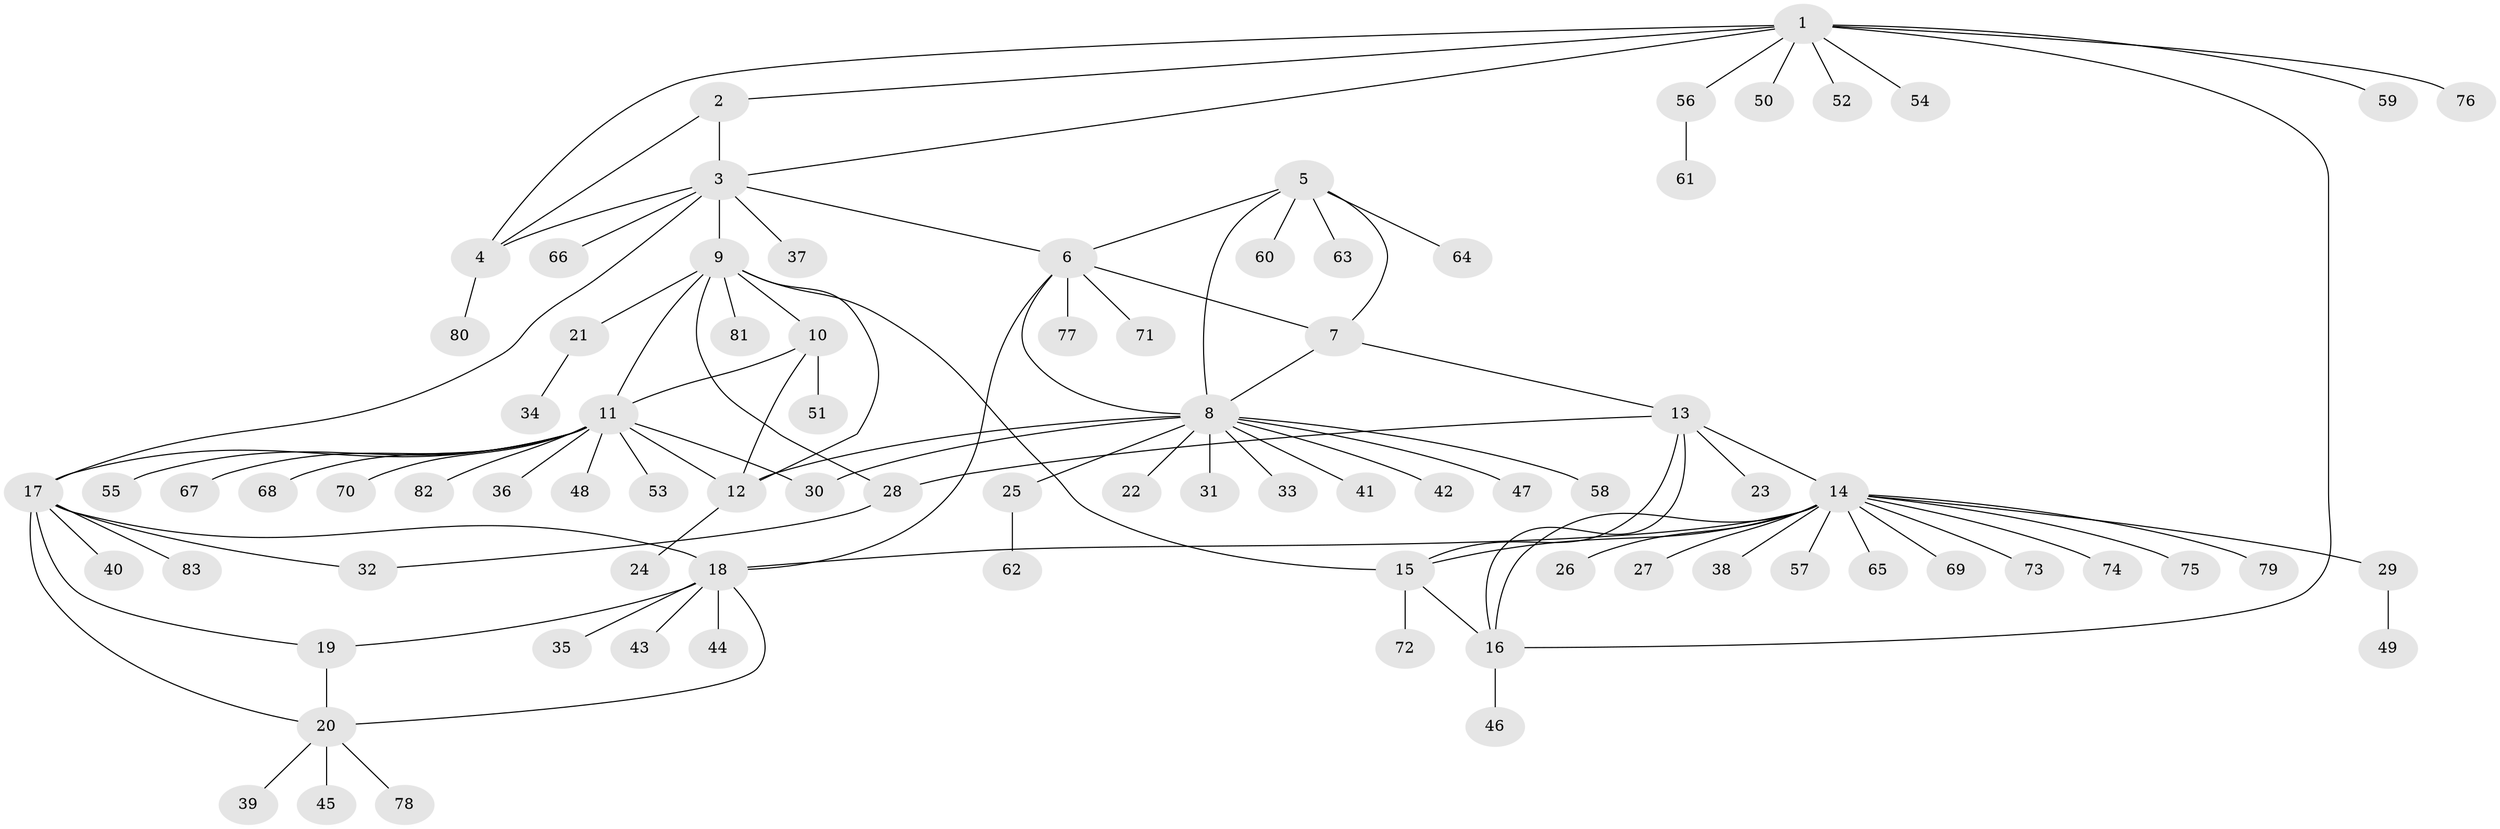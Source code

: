 // coarse degree distribution, {14: 0.015151515151515152, 2: 0.045454545454545456, 4: 0.045454545454545456, 7: 0.015151515151515152, 12: 0.015151515151515152, 8: 0.030303030303030304, 5: 0.045454545454545456, 11: 0.015151515151515152, 21: 0.015151515151515152, 3: 0.015151515151515152, 1: 0.7424242424242424}
// Generated by graph-tools (version 1.1) at 2025/52/02/27/25 19:52:13]
// undirected, 83 vertices, 106 edges
graph export_dot {
graph [start="1"]
  node [color=gray90,style=filled];
  1;
  2;
  3;
  4;
  5;
  6;
  7;
  8;
  9;
  10;
  11;
  12;
  13;
  14;
  15;
  16;
  17;
  18;
  19;
  20;
  21;
  22;
  23;
  24;
  25;
  26;
  27;
  28;
  29;
  30;
  31;
  32;
  33;
  34;
  35;
  36;
  37;
  38;
  39;
  40;
  41;
  42;
  43;
  44;
  45;
  46;
  47;
  48;
  49;
  50;
  51;
  52;
  53;
  54;
  55;
  56;
  57;
  58;
  59;
  60;
  61;
  62;
  63;
  64;
  65;
  66;
  67;
  68;
  69;
  70;
  71;
  72;
  73;
  74;
  75;
  76;
  77;
  78;
  79;
  80;
  81;
  82;
  83;
  1 -- 2;
  1 -- 3;
  1 -- 4;
  1 -- 16;
  1 -- 50;
  1 -- 52;
  1 -- 54;
  1 -- 56;
  1 -- 59;
  1 -- 76;
  2 -- 3;
  2 -- 4;
  3 -- 4;
  3 -- 6;
  3 -- 9;
  3 -- 17;
  3 -- 37;
  3 -- 66;
  4 -- 80;
  5 -- 6;
  5 -- 7;
  5 -- 8;
  5 -- 60;
  5 -- 63;
  5 -- 64;
  6 -- 7;
  6 -- 8;
  6 -- 18;
  6 -- 71;
  6 -- 77;
  7 -- 8;
  7 -- 13;
  8 -- 12;
  8 -- 22;
  8 -- 25;
  8 -- 30;
  8 -- 31;
  8 -- 33;
  8 -- 41;
  8 -- 42;
  8 -- 47;
  8 -- 58;
  9 -- 10;
  9 -- 11;
  9 -- 12;
  9 -- 15;
  9 -- 21;
  9 -- 28;
  9 -- 81;
  10 -- 11;
  10 -- 12;
  10 -- 51;
  11 -- 12;
  11 -- 17;
  11 -- 30;
  11 -- 36;
  11 -- 48;
  11 -- 53;
  11 -- 55;
  11 -- 67;
  11 -- 68;
  11 -- 70;
  11 -- 82;
  12 -- 24;
  13 -- 14;
  13 -- 15;
  13 -- 16;
  13 -- 23;
  13 -- 28;
  14 -- 15;
  14 -- 16;
  14 -- 18;
  14 -- 26;
  14 -- 27;
  14 -- 29;
  14 -- 38;
  14 -- 57;
  14 -- 65;
  14 -- 69;
  14 -- 73;
  14 -- 74;
  14 -- 75;
  14 -- 79;
  15 -- 16;
  15 -- 72;
  16 -- 46;
  17 -- 18;
  17 -- 19;
  17 -- 20;
  17 -- 32;
  17 -- 40;
  17 -- 83;
  18 -- 19;
  18 -- 20;
  18 -- 35;
  18 -- 43;
  18 -- 44;
  19 -- 20;
  20 -- 39;
  20 -- 45;
  20 -- 78;
  21 -- 34;
  25 -- 62;
  28 -- 32;
  29 -- 49;
  56 -- 61;
}
